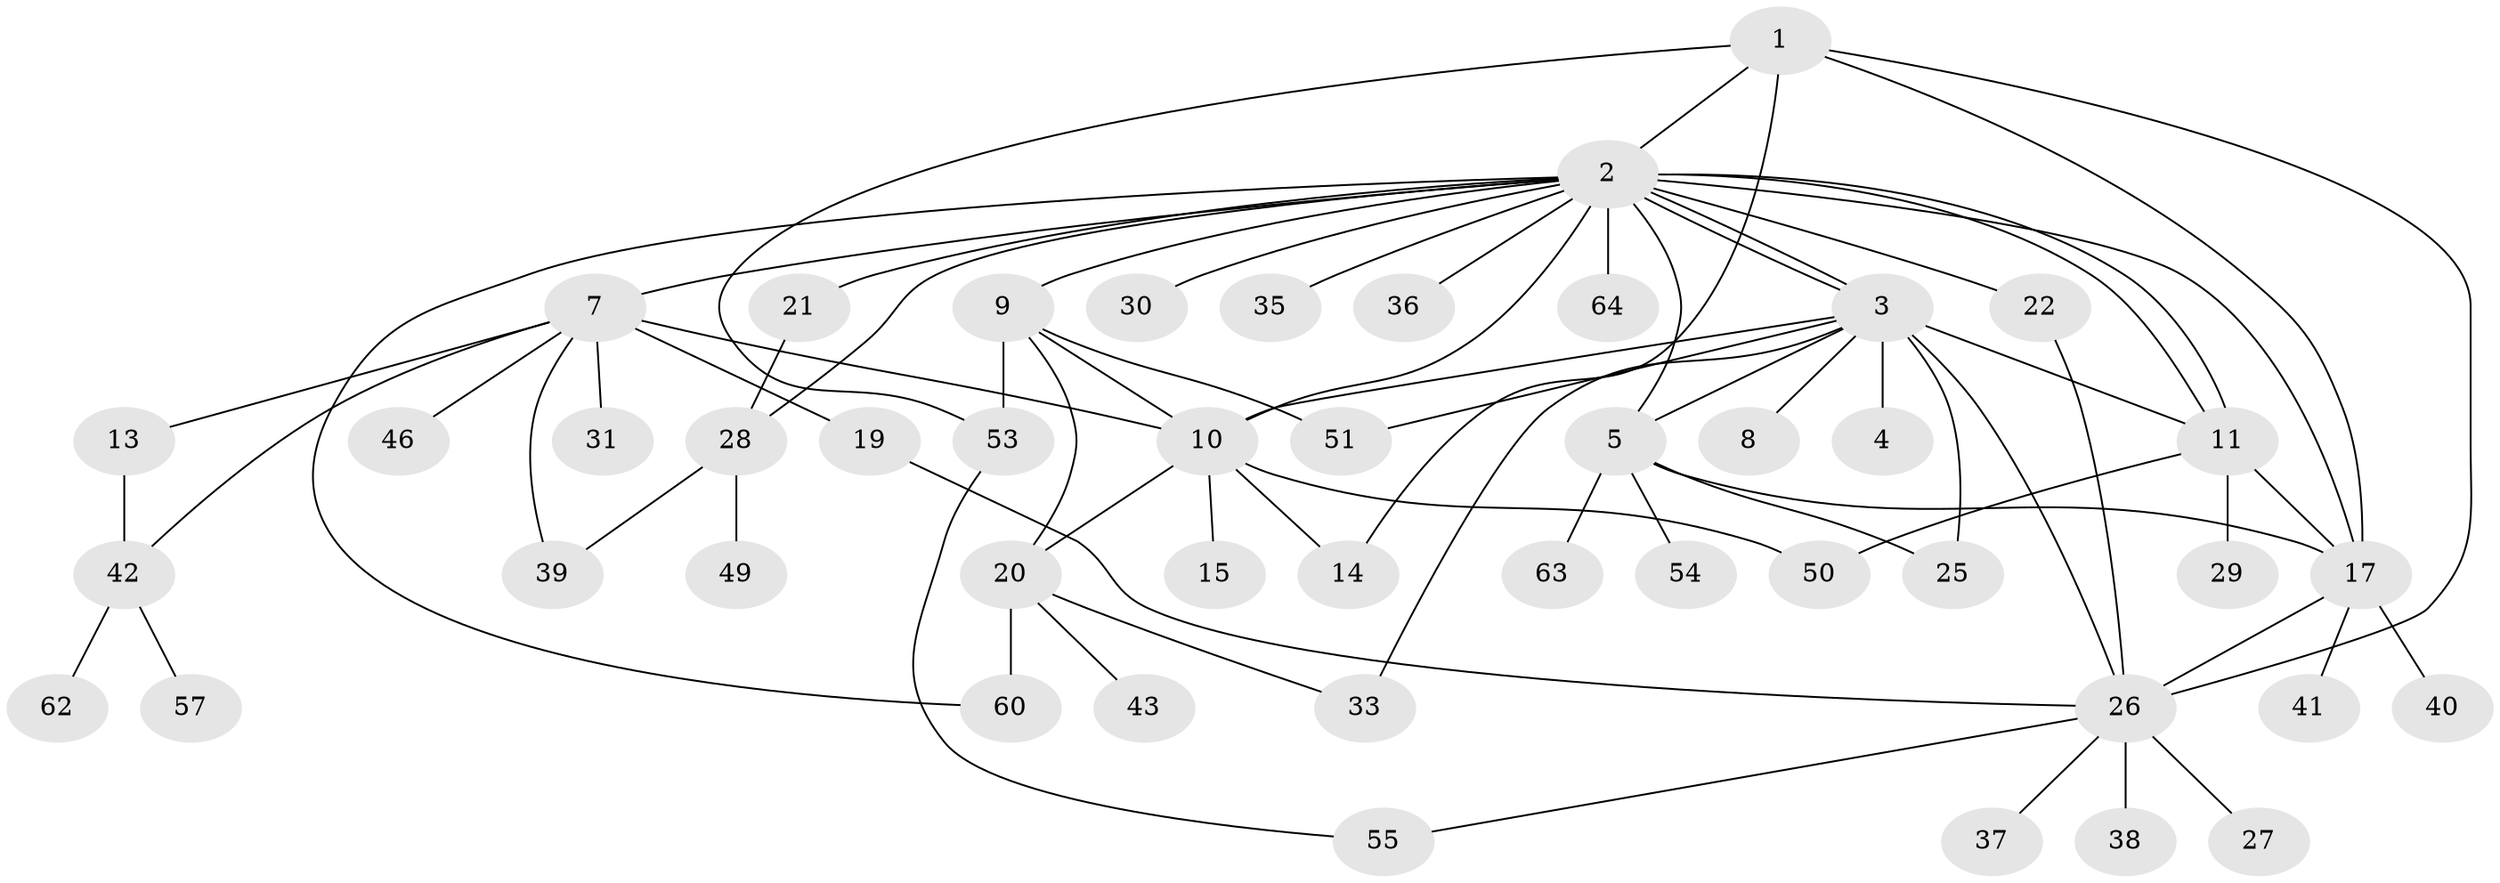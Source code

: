 // Generated by graph-tools (version 1.1) at 2025/23/03/03/25 07:23:55]
// undirected, 47 vertices, 72 edges
graph export_dot {
graph [start="1"]
  node [color=gray90,style=filled];
  1 [super="+12"];
  2 [super="+6"];
  3 [super="+45"];
  4;
  5 [super="+16"];
  7 [super="+18"];
  8;
  9 [super="+32"];
  10 [super="+61"];
  11 [super="+58"];
  13 [super="+48"];
  14;
  15;
  17 [super="+34"];
  19;
  20 [super="+24"];
  21;
  22 [super="+23"];
  25;
  26 [super="+52"];
  27;
  28 [super="+47"];
  29;
  30;
  31;
  33;
  35;
  36;
  37;
  38;
  39 [super="+44"];
  40;
  41;
  42 [super="+56"];
  43;
  46;
  49;
  50;
  51 [super="+59"];
  53;
  54;
  55;
  57;
  60;
  62;
  63;
  64;
  1 -- 2;
  1 -- 14;
  1 -- 17;
  1 -- 26;
  1 -- 53;
  2 -- 3 [weight=2];
  2 -- 3;
  2 -- 7;
  2 -- 10;
  2 -- 11;
  2 -- 11;
  2 -- 17;
  2 -- 21;
  2 -- 22;
  2 -- 28;
  2 -- 30;
  2 -- 36;
  2 -- 60;
  2 -- 64;
  2 -- 35;
  2 -- 9;
  2 -- 5;
  3 -- 4;
  3 -- 5;
  3 -- 8;
  3 -- 10;
  3 -- 11;
  3 -- 25;
  3 -- 26;
  3 -- 33;
  3 -- 51;
  5 -- 17;
  5 -- 25;
  5 -- 54;
  5 -- 63;
  7 -- 10 [weight=2];
  7 -- 13;
  7 -- 19;
  7 -- 31;
  7 -- 42;
  7 -- 46;
  7 -- 39;
  9 -- 10;
  9 -- 20;
  9 -- 51;
  9 -- 53;
  10 -- 15;
  10 -- 50;
  10 -- 20;
  10 -- 14;
  11 -- 17;
  11 -- 29;
  11 -- 50;
  13 -- 42;
  17 -- 40;
  17 -- 41;
  17 -- 26 [weight=2];
  19 -- 26;
  20 -- 33;
  20 -- 60;
  20 -- 43;
  21 -- 28;
  22 -- 26;
  26 -- 27;
  26 -- 37;
  26 -- 38;
  26 -- 55;
  28 -- 39;
  28 -- 49;
  42 -- 57;
  42 -- 62;
  53 -- 55;
}
